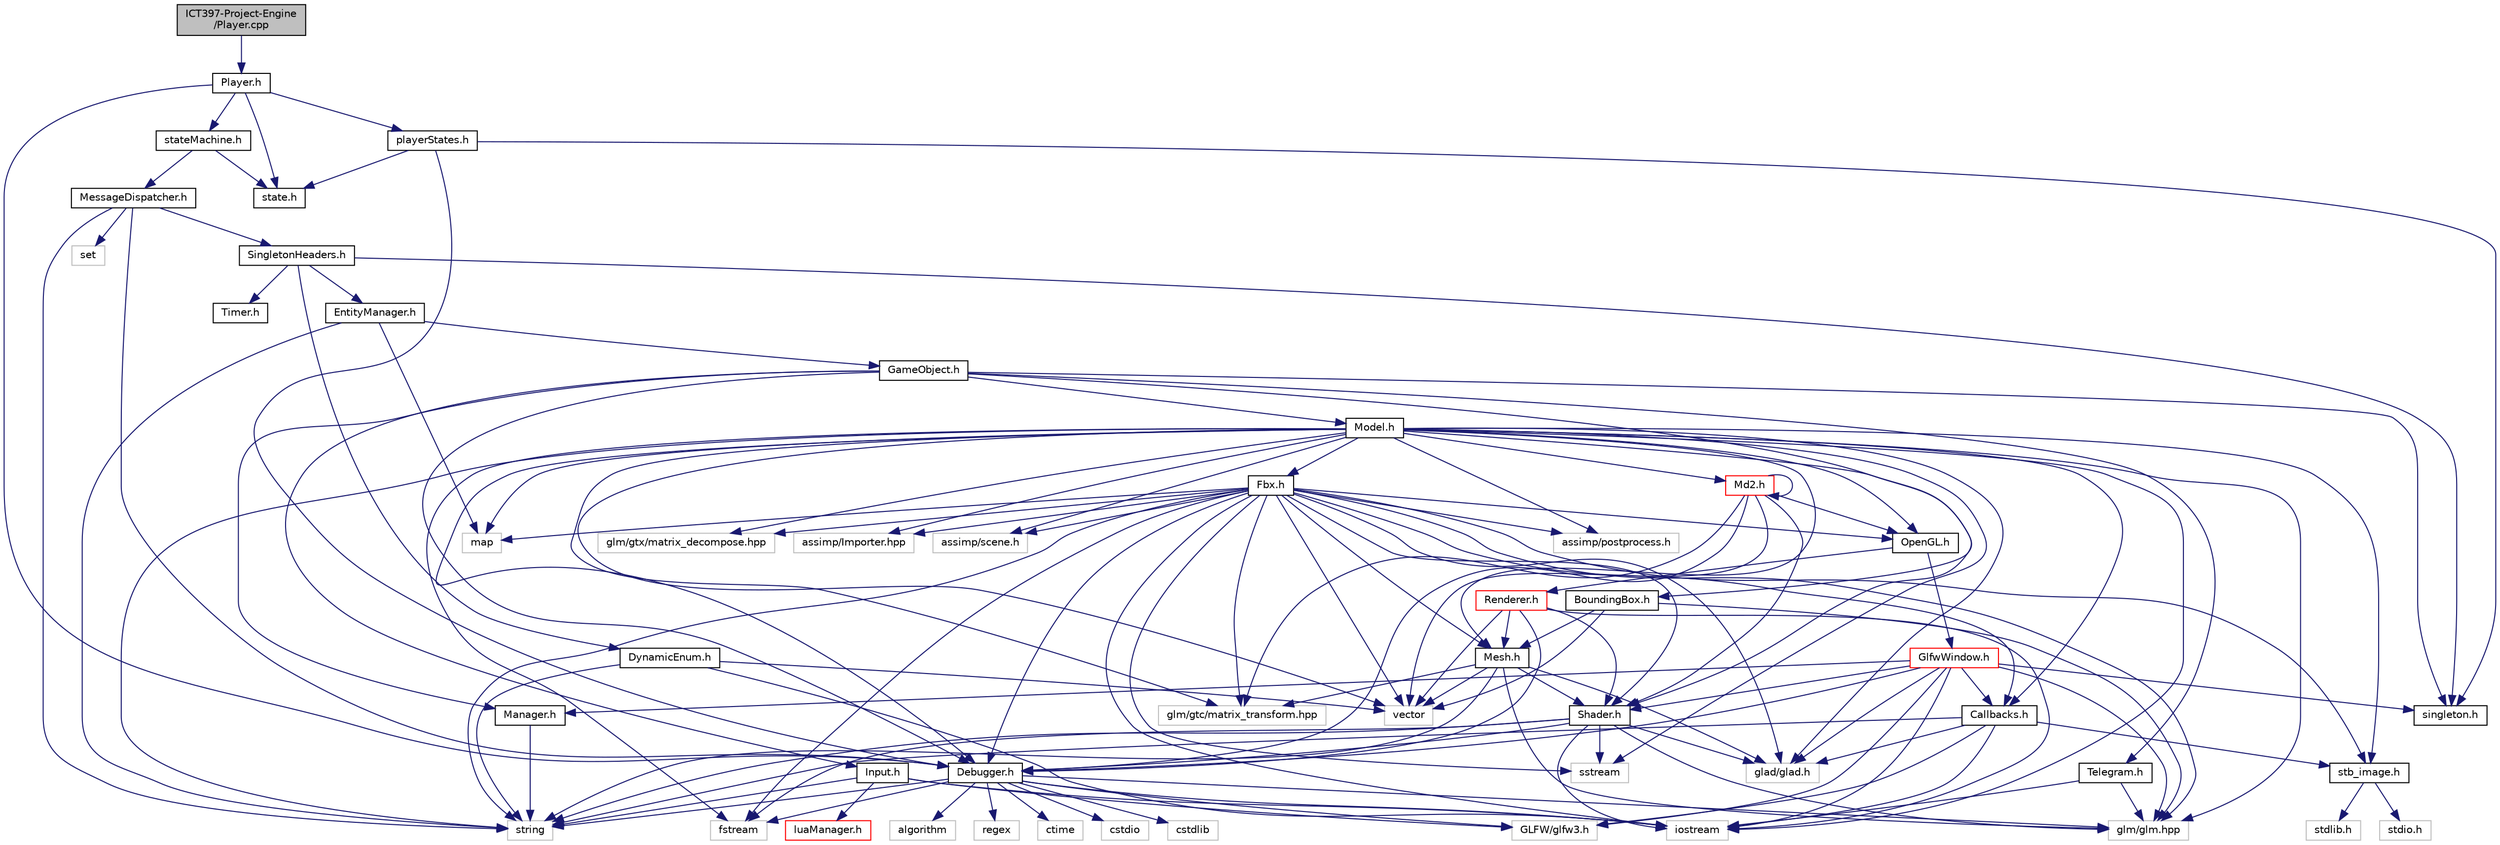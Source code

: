 digraph "ICT397-Project-Engine/Player.cpp"
{
 // LATEX_PDF_SIZE
  edge [fontname="Helvetica",fontsize="10",labelfontname="Helvetica",labelfontsize="10"];
  node [fontname="Helvetica",fontsize="10",shape=record];
  Node1 [label="ICT397-Project-Engine\l/Player.cpp",height=0.2,width=0.4,color="black", fillcolor="grey75", style="filled", fontcolor="black",tooltip=" "];
  Node1 -> Node2 [color="midnightblue",fontsize="10",style="solid"];
  Node2 [label="Player.h",height=0.2,width=0.4,color="black", fillcolor="white", style="filled",URL="$_player_8h.html",tooltip=" "];
  Node2 -> Node3 [color="midnightblue",fontsize="10",style="solid"];
  Node3 [label="state.h",height=0.2,width=0.4,color="black", fillcolor="white", style="filled",URL="$state_8h.html",tooltip=" "];
  Node2 -> Node4 [color="midnightblue",fontsize="10",style="solid"];
  Node4 [label="stateMachine.h",height=0.2,width=0.4,color="black", fillcolor="white", style="filled",URL="$state_machine_8h.html",tooltip=" "];
  Node4 -> Node3 [color="midnightblue",fontsize="10",style="solid"];
  Node4 -> Node5 [color="midnightblue",fontsize="10",style="solid"];
  Node5 [label="MessageDispatcher.h",height=0.2,width=0.4,color="black", fillcolor="white", style="filled",URL="$_message_dispatcher_8h.html",tooltip=" "];
  Node5 -> Node6 [color="midnightblue",fontsize="10",style="solid"];
  Node6 [label="set",height=0.2,width=0.4,color="grey75", fillcolor="white", style="filled",tooltip=" "];
  Node5 -> Node7 [color="midnightblue",fontsize="10",style="solid"];
  Node7 [label="string",height=0.2,width=0.4,color="grey75", fillcolor="white", style="filled",tooltip=" "];
  Node5 -> Node8 [color="midnightblue",fontsize="10",style="solid"];
  Node8 [label="SingletonHeaders.h",height=0.2,width=0.4,color="black", fillcolor="white", style="filled",URL="$_singleton_headers_8h.html",tooltip=" "];
  Node8 -> Node9 [color="midnightblue",fontsize="10",style="solid"];
  Node9 [label="singleton.h",height=0.2,width=0.4,color="black", fillcolor="white", style="filled",URL="$singleton_8h.html",tooltip=" "];
  Node8 -> Node10 [color="midnightblue",fontsize="10",style="solid"];
  Node10 [label="EntityManager.h",height=0.2,width=0.4,color="black", fillcolor="white", style="filled",URL="$_entity_manager_8h.html",tooltip=" "];
  Node10 -> Node7 [color="midnightblue",fontsize="10",style="solid"];
  Node10 -> Node11 [color="midnightblue",fontsize="10",style="solid"];
  Node11 [label="map",height=0.2,width=0.4,color="grey75", fillcolor="white", style="filled",tooltip=" "];
  Node10 -> Node12 [color="midnightblue",fontsize="10",style="solid"];
  Node12 [label="GameObject.h",height=0.2,width=0.4,color="black", fillcolor="white", style="filled",URL="$_game_object_8h.html",tooltip=" "];
  Node12 -> Node13 [color="midnightblue",fontsize="10",style="solid"];
  Node13 [label="Model.h",height=0.2,width=0.4,color="black", fillcolor="white", style="filled",URL="$_model_8h.html",tooltip=" "];
  Node13 -> Node14 [color="midnightblue",fontsize="10",style="solid"];
  Node14 [label="glad/glad.h",height=0.2,width=0.4,color="grey75", fillcolor="white", style="filled",tooltip=" "];
  Node13 -> Node15 [color="midnightblue",fontsize="10",style="solid"];
  Node15 [label="glm/glm.hpp",height=0.2,width=0.4,color="grey75", fillcolor="white", style="filled",tooltip=" "];
  Node13 -> Node16 [color="midnightblue",fontsize="10",style="solid"];
  Node16 [label="glm/gtc/matrix_transform.hpp",height=0.2,width=0.4,color="grey75", fillcolor="white", style="filled",tooltip=" "];
  Node13 -> Node17 [color="midnightblue",fontsize="10",style="solid"];
  Node17 [label="glm/gtx/matrix_decompose.hpp",height=0.2,width=0.4,color="grey75", fillcolor="white", style="filled",tooltip=" "];
  Node13 -> Node18 [color="midnightblue",fontsize="10",style="solid"];
  Node18 [label="stb_image.h",height=0.2,width=0.4,color="black", fillcolor="white", style="filled",URL="$stb__image_8h.html",tooltip=" "];
  Node18 -> Node19 [color="midnightblue",fontsize="10",style="solid"];
  Node19 [label="stdio.h",height=0.2,width=0.4,color="grey75", fillcolor="white", style="filled",tooltip=" "];
  Node18 -> Node20 [color="midnightblue",fontsize="10",style="solid"];
  Node20 [label="stdlib.h",height=0.2,width=0.4,color="grey75", fillcolor="white", style="filled",tooltip=" "];
  Node13 -> Node21 [color="midnightblue",fontsize="10",style="solid"];
  Node21 [label="assimp/Importer.hpp",height=0.2,width=0.4,color="grey75", fillcolor="white", style="filled",tooltip=" "];
  Node13 -> Node22 [color="midnightblue",fontsize="10",style="solid"];
  Node22 [label="assimp/scene.h",height=0.2,width=0.4,color="grey75", fillcolor="white", style="filled",tooltip=" "];
  Node13 -> Node23 [color="midnightblue",fontsize="10",style="solid"];
  Node23 [label="assimp/postprocess.h",height=0.2,width=0.4,color="grey75", fillcolor="white", style="filled",tooltip=" "];
  Node13 -> Node24 [color="midnightblue",fontsize="10",style="solid"];
  Node24 [label="Mesh.h",height=0.2,width=0.4,color="black", fillcolor="white", style="filled",URL="$_mesh_8h.html",tooltip=" "];
  Node24 -> Node14 [color="midnightblue",fontsize="10",style="solid"];
  Node24 -> Node15 [color="midnightblue",fontsize="10",style="solid"];
  Node24 -> Node16 [color="midnightblue",fontsize="10",style="solid"];
  Node24 -> Node25 [color="midnightblue",fontsize="10",style="solid"];
  Node25 [label="Shader.h",height=0.2,width=0.4,color="black", fillcolor="white", style="filled",URL="$_shader_8h.html",tooltip=" "];
  Node25 -> Node14 [color="midnightblue",fontsize="10",style="solid"];
  Node25 -> Node15 [color="midnightblue",fontsize="10",style="solid"];
  Node25 -> Node7 [color="midnightblue",fontsize="10",style="solid"];
  Node25 -> Node26 [color="midnightblue",fontsize="10",style="solid"];
  Node26 [label="fstream",height=0.2,width=0.4,color="grey75", fillcolor="white", style="filled",tooltip=" "];
  Node25 -> Node27 [color="midnightblue",fontsize="10",style="solid"];
  Node27 [label="sstream",height=0.2,width=0.4,color="grey75", fillcolor="white", style="filled",tooltip=" "];
  Node25 -> Node28 [color="midnightblue",fontsize="10",style="solid"];
  Node28 [label="iostream",height=0.2,width=0.4,color="grey75", fillcolor="white", style="filled",tooltip=" "];
  Node25 -> Node29 [color="midnightblue",fontsize="10",style="solid"];
  Node29 [label="Debugger.h",height=0.2,width=0.4,color="black", fillcolor="white", style="filled",URL="$_debugger_8h.html",tooltip=" "];
  Node29 -> Node28 [color="midnightblue",fontsize="10",style="solid"];
  Node29 -> Node7 [color="midnightblue",fontsize="10",style="solid"];
  Node29 -> Node15 [color="midnightblue",fontsize="10",style="solid"];
  Node29 -> Node30 [color="midnightblue",fontsize="10",style="solid"];
  Node30 [label="GLFW/glfw3.h",height=0.2,width=0.4,color="grey75", fillcolor="white", style="filled",tooltip=" "];
  Node29 -> Node26 [color="midnightblue",fontsize="10",style="solid"];
  Node29 -> Node31 [color="midnightblue",fontsize="10",style="solid"];
  Node31 [label="ctime",height=0.2,width=0.4,color="grey75", fillcolor="white", style="filled",tooltip=" "];
  Node29 -> Node32 [color="midnightblue",fontsize="10",style="solid"];
  Node32 [label="cstdio",height=0.2,width=0.4,color="grey75", fillcolor="white", style="filled",tooltip=" "];
  Node29 -> Node33 [color="midnightblue",fontsize="10",style="solid"];
  Node33 [label="cstdlib",height=0.2,width=0.4,color="grey75", fillcolor="white", style="filled",tooltip=" "];
  Node29 -> Node34 [color="midnightblue",fontsize="10",style="solid"];
  Node34 [label="algorithm",height=0.2,width=0.4,color="grey75", fillcolor="white", style="filled",tooltip=" "];
  Node29 -> Node35 [color="midnightblue",fontsize="10",style="solid"];
  Node35 [label="regex",height=0.2,width=0.4,color="grey75", fillcolor="white", style="filled",tooltip=" "];
  Node24 -> Node7 [color="midnightblue",fontsize="10",style="solid"];
  Node24 -> Node36 [color="midnightblue",fontsize="10",style="solid"];
  Node36 [label="vector",height=0.2,width=0.4,color="grey75", fillcolor="white", style="filled",tooltip=" "];
  Node13 -> Node25 [color="midnightblue",fontsize="10",style="solid"];
  Node13 -> Node7 [color="midnightblue",fontsize="10",style="solid"];
  Node13 -> Node26 [color="midnightblue",fontsize="10",style="solid"];
  Node13 -> Node27 [color="midnightblue",fontsize="10",style="solid"];
  Node13 -> Node28 [color="midnightblue",fontsize="10",style="solid"];
  Node13 -> Node11 [color="midnightblue",fontsize="10",style="solid"];
  Node13 -> Node36 [color="midnightblue",fontsize="10",style="solid"];
  Node13 -> Node37 [color="midnightblue",fontsize="10",style="solid"];
  Node37 [label="Callbacks.h",height=0.2,width=0.4,color="black", fillcolor="white", style="filled",URL="$_callbacks_8h.html",tooltip=" "];
  Node37 -> Node14 [color="midnightblue",fontsize="10",style="solid"];
  Node37 -> Node30 [color="midnightblue",fontsize="10",style="solid"];
  Node37 -> Node7 [color="midnightblue",fontsize="10",style="solid"];
  Node37 -> Node28 [color="midnightblue",fontsize="10",style="solid"];
  Node37 -> Node18 [color="midnightblue",fontsize="10",style="solid"];
  Node13 -> Node38 [color="midnightblue",fontsize="10",style="solid"];
  Node38 [label="OpenGL.h",height=0.2,width=0.4,color="black", fillcolor="white", style="filled",URL="$_open_g_l_8h.html",tooltip=" "];
  Node38 -> Node39 [color="midnightblue",fontsize="10",style="solid"];
  Node39 [label="Renderer.h",height=0.2,width=0.4,color="red", fillcolor="white", style="filled",URL="$_renderer_8h.html",tooltip=" "];
  Node39 -> Node28 [color="midnightblue",fontsize="10",style="solid"];
  Node39 -> Node36 [color="midnightblue",fontsize="10",style="solid"];
  Node39 -> Node25 [color="midnightblue",fontsize="10",style="solid"];
  Node39 -> Node24 [color="midnightblue",fontsize="10",style="solid"];
  Node39 -> Node29 [color="midnightblue",fontsize="10",style="solid"];
  Node38 -> Node43 [color="midnightblue",fontsize="10",style="solid"];
  Node43 [label="GlfwWindow.h",height=0.2,width=0.4,color="red", fillcolor="white", style="filled",URL="$_glfw_window_8h.html",tooltip=" "];
  Node43 -> Node14 [color="midnightblue",fontsize="10",style="solid"];
  Node43 -> Node30 [color="midnightblue",fontsize="10",style="solid"];
  Node43 -> Node15 [color="midnightblue",fontsize="10",style="solid"];
  Node43 -> Node28 [color="midnightblue",fontsize="10",style="solid"];
  Node43 -> Node37 [color="midnightblue",fontsize="10",style="solid"];
  Node43 -> Node9 [color="midnightblue",fontsize="10",style="solid"];
  Node43 -> Node25 [color="midnightblue",fontsize="10",style="solid"];
  Node43 -> Node54 [color="midnightblue",fontsize="10",style="solid"];
  Node54 [label="Manager.h",height=0.2,width=0.4,color="black", fillcolor="white", style="filled",URL="$_manager_8h.html",tooltip=" "];
  Node54 -> Node7 [color="midnightblue",fontsize="10",style="solid"];
  Node43 -> Node29 [color="midnightblue",fontsize="10",style="solid"];
  Node13 -> Node70 [color="midnightblue",fontsize="10",style="solid"];
  Node70 [label="Fbx.h",height=0.2,width=0.4,color="black", fillcolor="white", style="filled",URL="$_fbx_8h.html",tooltip=" "];
  Node70 -> Node14 [color="midnightblue",fontsize="10",style="solid"];
  Node70 -> Node15 [color="midnightblue",fontsize="10",style="solid"];
  Node70 -> Node16 [color="midnightblue",fontsize="10",style="solid"];
  Node70 -> Node17 [color="midnightblue",fontsize="10",style="solid"];
  Node70 -> Node18 [color="midnightblue",fontsize="10",style="solid"];
  Node70 -> Node21 [color="midnightblue",fontsize="10",style="solid"];
  Node70 -> Node22 [color="midnightblue",fontsize="10",style="solid"];
  Node70 -> Node23 [color="midnightblue",fontsize="10",style="solid"];
  Node70 -> Node24 [color="midnightblue",fontsize="10",style="solid"];
  Node70 -> Node25 [color="midnightblue",fontsize="10",style="solid"];
  Node70 -> Node7 [color="midnightblue",fontsize="10",style="solid"];
  Node70 -> Node26 [color="midnightblue",fontsize="10",style="solid"];
  Node70 -> Node27 [color="midnightblue",fontsize="10",style="solid"];
  Node70 -> Node28 [color="midnightblue",fontsize="10",style="solid"];
  Node70 -> Node11 [color="midnightblue",fontsize="10",style="solid"];
  Node70 -> Node36 [color="midnightblue",fontsize="10",style="solid"];
  Node70 -> Node37 [color="midnightblue",fontsize="10",style="solid"];
  Node70 -> Node38 [color="midnightblue",fontsize="10",style="solid"];
  Node70 -> Node29 [color="midnightblue",fontsize="10",style="solid"];
  Node13 -> Node71 [color="midnightblue",fontsize="10",style="solid"];
  Node71 [label="Md2.h",height=0.2,width=0.4,color="red", fillcolor="white", style="filled",URL="$_md2_8h.html",tooltip=" "];
  Node71 -> Node25 [color="midnightblue",fontsize="10",style="solid"];
  Node71 -> Node38 [color="midnightblue",fontsize="10",style="solid"];
  Node71 -> Node71 [color="midnightblue",fontsize="10",style="solid"];
  Node71 -> Node36 [color="midnightblue",fontsize="10",style="solid"];
  Node71 -> Node16 [color="midnightblue",fontsize="10",style="solid"];
  Node71 -> Node29 [color="midnightblue",fontsize="10",style="solid"];
  Node13 -> Node29 [color="midnightblue",fontsize="10",style="solid"];
  Node12 -> Node72 [color="midnightblue",fontsize="10",style="solid"];
  Node72 [label="BoundingBox.h",height=0.2,width=0.4,color="black", fillcolor="white", style="filled",URL="$_bounding_box_8h.html",tooltip=" "];
  Node72 -> Node36 [color="midnightblue",fontsize="10",style="solid"];
  Node72 -> Node15 [color="midnightblue",fontsize="10",style="solid"];
  Node72 -> Node24 [color="midnightblue",fontsize="10",style="solid"];
  Node12 -> Node47 [color="midnightblue",fontsize="10",style="solid"];
  Node47 [label="Input.h",height=0.2,width=0.4,color="black", fillcolor="white", style="filled",URL="$_input_8h.html",tooltip=" "];
  Node47 -> Node30 [color="midnightblue",fontsize="10",style="solid"];
  Node47 -> Node7 [color="midnightblue",fontsize="10",style="solid"];
  Node47 -> Node28 [color="midnightblue",fontsize="10",style="solid"];
  Node47 -> Node48 [color="midnightblue",fontsize="10",style="solid"];
  Node48 [label="luaManager.h",height=0.2,width=0.4,color="red", fillcolor="white", style="filled",URL="$lua_manager_8h.html",tooltip=" "];
  Node12 -> Node29 [color="midnightblue",fontsize="10",style="solid"];
  Node12 -> Node73 [color="midnightblue",fontsize="10",style="solid"];
  Node73 [label="Telegram.h",height=0.2,width=0.4,color="black", fillcolor="white", style="filled",URL="$_telegram_8h.html",tooltip=" "];
  Node73 -> Node28 [color="midnightblue",fontsize="10",style="solid"];
  Node73 -> Node15 [color="midnightblue",fontsize="10",style="solid"];
  Node12 -> Node54 [color="midnightblue",fontsize="10",style="solid"];
  Node12 -> Node9 [color="midnightblue",fontsize="10",style="solid"];
  Node8 -> Node74 [color="midnightblue",fontsize="10",style="solid"];
  Node74 [label="DynamicEnum.h",height=0.2,width=0.4,color="black", fillcolor="white", style="filled",URL="$_dynamic_enum_8h.html",tooltip=" "];
  Node74 -> Node36 [color="midnightblue",fontsize="10",style="solid"];
  Node74 -> Node7 [color="midnightblue",fontsize="10",style="solid"];
  Node74 -> Node28 [color="midnightblue",fontsize="10",style="solid"];
  Node8 -> Node75 [color="midnightblue",fontsize="10",style="solid"];
  Node75 [label="Timer.h",height=0.2,width=0.4,color="black", fillcolor="white", style="filled",URL="$_timer_8h.html",tooltip=" "];
  Node5 -> Node29 [color="midnightblue",fontsize="10",style="solid"];
  Node2 -> Node76 [color="midnightblue",fontsize="10",style="solid"];
  Node76 [label="playerStates.h",height=0.2,width=0.4,color="black", fillcolor="white", style="filled",URL="$player_states_8h.html",tooltip=" "];
  Node76 -> Node9 [color="midnightblue",fontsize="10",style="solid"];
  Node76 -> Node3 [color="midnightblue",fontsize="10",style="solid"];
  Node76 -> Node29 [color="midnightblue",fontsize="10",style="solid"];
  Node2 -> Node29 [color="midnightblue",fontsize="10",style="solid"];
}
